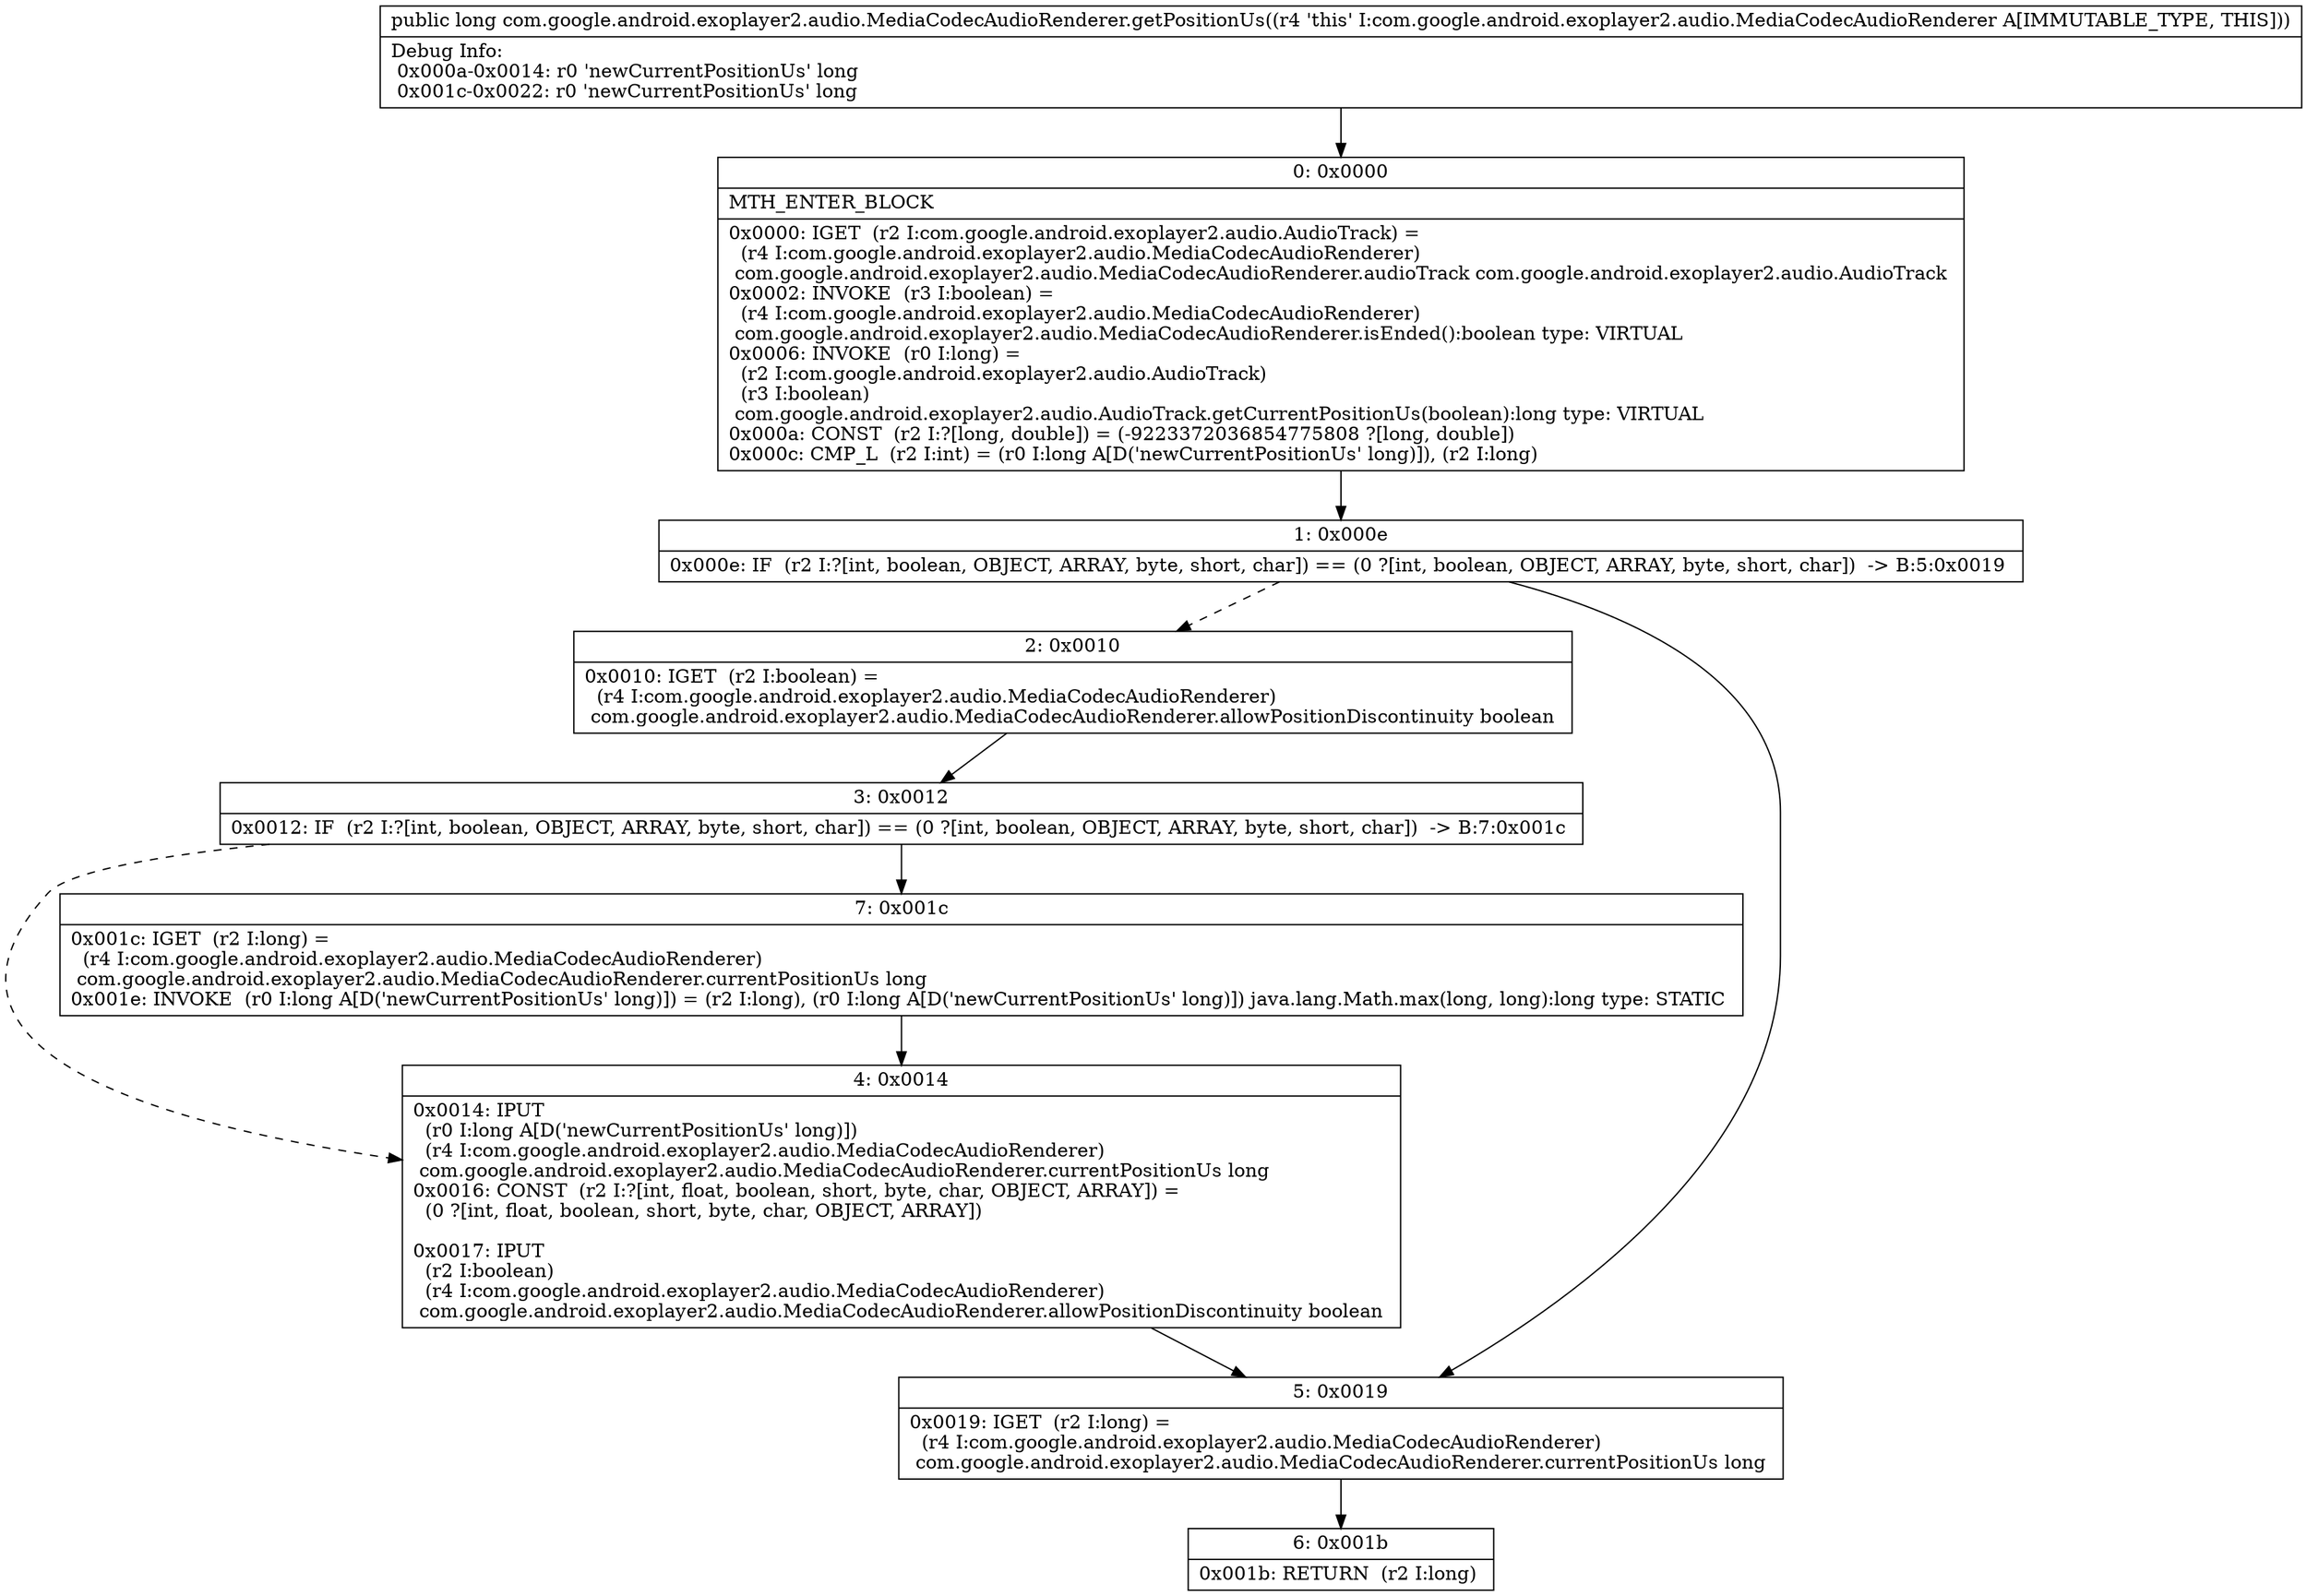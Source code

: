 digraph "CFG forcom.google.android.exoplayer2.audio.MediaCodecAudioRenderer.getPositionUs()J" {
Node_0 [shape=record,label="{0\:\ 0x0000|MTH_ENTER_BLOCK\l|0x0000: IGET  (r2 I:com.google.android.exoplayer2.audio.AudioTrack) = \l  (r4 I:com.google.android.exoplayer2.audio.MediaCodecAudioRenderer)\l com.google.android.exoplayer2.audio.MediaCodecAudioRenderer.audioTrack com.google.android.exoplayer2.audio.AudioTrack \l0x0002: INVOKE  (r3 I:boolean) = \l  (r4 I:com.google.android.exoplayer2.audio.MediaCodecAudioRenderer)\l com.google.android.exoplayer2.audio.MediaCodecAudioRenderer.isEnded():boolean type: VIRTUAL \l0x0006: INVOKE  (r0 I:long) = \l  (r2 I:com.google.android.exoplayer2.audio.AudioTrack)\l  (r3 I:boolean)\l com.google.android.exoplayer2.audio.AudioTrack.getCurrentPositionUs(boolean):long type: VIRTUAL \l0x000a: CONST  (r2 I:?[long, double]) = (\-9223372036854775808 ?[long, double]) \l0x000c: CMP_L  (r2 I:int) = (r0 I:long A[D('newCurrentPositionUs' long)]), (r2 I:long) \l}"];
Node_1 [shape=record,label="{1\:\ 0x000e|0x000e: IF  (r2 I:?[int, boolean, OBJECT, ARRAY, byte, short, char]) == (0 ?[int, boolean, OBJECT, ARRAY, byte, short, char])  \-\> B:5:0x0019 \l}"];
Node_2 [shape=record,label="{2\:\ 0x0010|0x0010: IGET  (r2 I:boolean) = \l  (r4 I:com.google.android.exoplayer2.audio.MediaCodecAudioRenderer)\l com.google.android.exoplayer2.audio.MediaCodecAudioRenderer.allowPositionDiscontinuity boolean \l}"];
Node_3 [shape=record,label="{3\:\ 0x0012|0x0012: IF  (r2 I:?[int, boolean, OBJECT, ARRAY, byte, short, char]) == (0 ?[int, boolean, OBJECT, ARRAY, byte, short, char])  \-\> B:7:0x001c \l}"];
Node_4 [shape=record,label="{4\:\ 0x0014|0x0014: IPUT  \l  (r0 I:long A[D('newCurrentPositionUs' long)])\l  (r4 I:com.google.android.exoplayer2.audio.MediaCodecAudioRenderer)\l com.google.android.exoplayer2.audio.MediaCodecAudioRenderer.currentPositionUs long \l0x0016: CONST  (r2 I:?[int, float, boolean, short, byte, char, OBJECT, ARRAY]) = \l  (0 ?[int, float, boolean, short, byte, char, OBJECT, ARRAY])\l \l0x0017: IPUT  \l  (r2 I:boolean)\l  (r4 I:com.google.android.exoplayer2.audio.MediaCodecAudioRenderer)\l com.google.android.exoplayer2.audio.MediaCodecAudioRenderer.allowPositionDiscontinuity boolean \l}"];
Node_5 [shape=record,label="{5\:\ 0x0019|0x0019: IGET  (r2 I:long) = \l  (r4 I:com.google.android.exoplayer2.audio.MediaCodecAudioRenderer)\l com.google.android.exoplayer2.audio.MediaCodecAudioRenderer.currentPositionUs long \l}"];
Node_6 [shape=record,label="{6\:\ 0x001b|0x001b: RETURN  (r2 I:long) \l}"];
Node_7 [shape=record,label="{7\:\ 0x001c|0x001c: IGET  (r2 I:long) = \l  (r4 I:com.google.android.exoplayer2.audio.MediaCodecAudioRenderer)\l com.google.android.exoplayer2.audio.MediaCodecAudioRenderer.currentPositionUs long \l0x001e: INVOKE  (r0 I:long A[D('newCurrentPositionUs' long)]) = (r2 I:long), (r0 I:long A[D('newCurrentPositionUs' long)]) java.lang.Math.max(long, long):long type: STATIC \l}"];
MethodNode[shape=record,label="{public long com.google.android.exoplayer2.audio.MediaCodecAudioRenderer.getPositionUs((r4 'this' I:com.google.android.exoplayer2.audio.MediaCodecAudioRenderer A[IMMUTABLE_TYPE, THIS]))  | Debug Info:\l  0x000a\-0x0014: r0 'newCurrentPositionUs' long\l  0x001c\-0x0022: r0 'newCurrentPositionUs' long\l}"];
MethodNode -> Node_0;
Node_0 -> Node_1;
Node_1 -> Node_2[style=dashed];
Node_1 -> Node_5;
Node_2 -> Node_3;
Node_3 -> Node_4[style=dashed];
Node_3 -> Node_7;
Node_4 -> Node_5;
Node_5 -> Node_6;
Node_7 -> Node_4;
}

